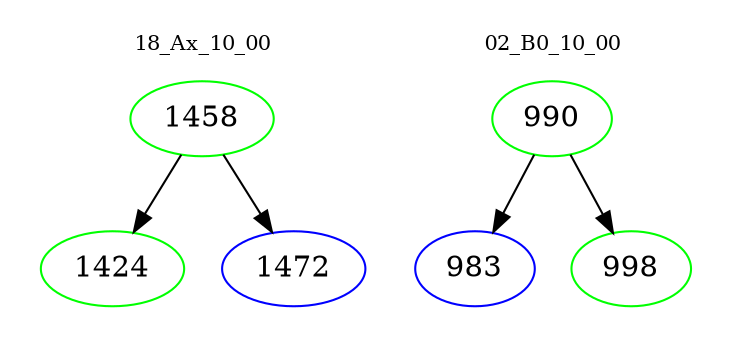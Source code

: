 digraph{
subgraph cluster_0 {
color = white
label = "18_Ax_10_00";
fontsize=10;
T0_1458 [label="1458", color="green"]
T0_1458 -> T0_1424 [color="black"]
T0_1424 [label="1424", color="green"]
T0_1458 -> T0_1472 [color="black"]
T0_1472 [label="1472", color="blue"]
}
subgraph cluster_1 {
color = white
label = "02_B0_10_00";
fontsize=10;
T1_990 [label="990", color="green"]
T1_990 -> T1_983 [color="black"]
T1_983 [label="983", color="blue"]
T1_990 -> T1_998 [color="black"]
T1_998 [label="998", color="green"]
}
}
